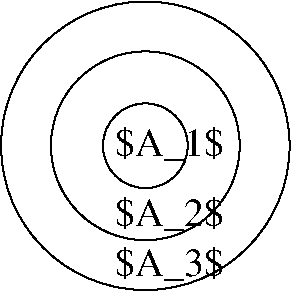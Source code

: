 #FIG 3.2
Landscape
Center
Inches
Letter  
100.00
Single
-2
1200 2
1 3 0 1 -1 7 50 0 -1 0.000 1 0.0000 1200 1200 1082 1082 1200 1200 2282 1200
1 3 0 1 0 7 50 0 -1 0.000 1 0.0000 1200 1200 318 318 1200 1200 1425 1425
1 3 0 1 0 7 50 0 -1 0.000 1 0.0000 1200 1200 708 708 1200 1200 1575 1800
4 0 0 50 0 1 20 0.0000 2 270 750 975 2175 $A_3$\001
4 0 0 50 0 1 20 0.0000 2 270 750 975 1800 $A_2$\001
4 0 0 50 0 1 20 0.0000 2 270 750 975 1275 $A_1$\001
